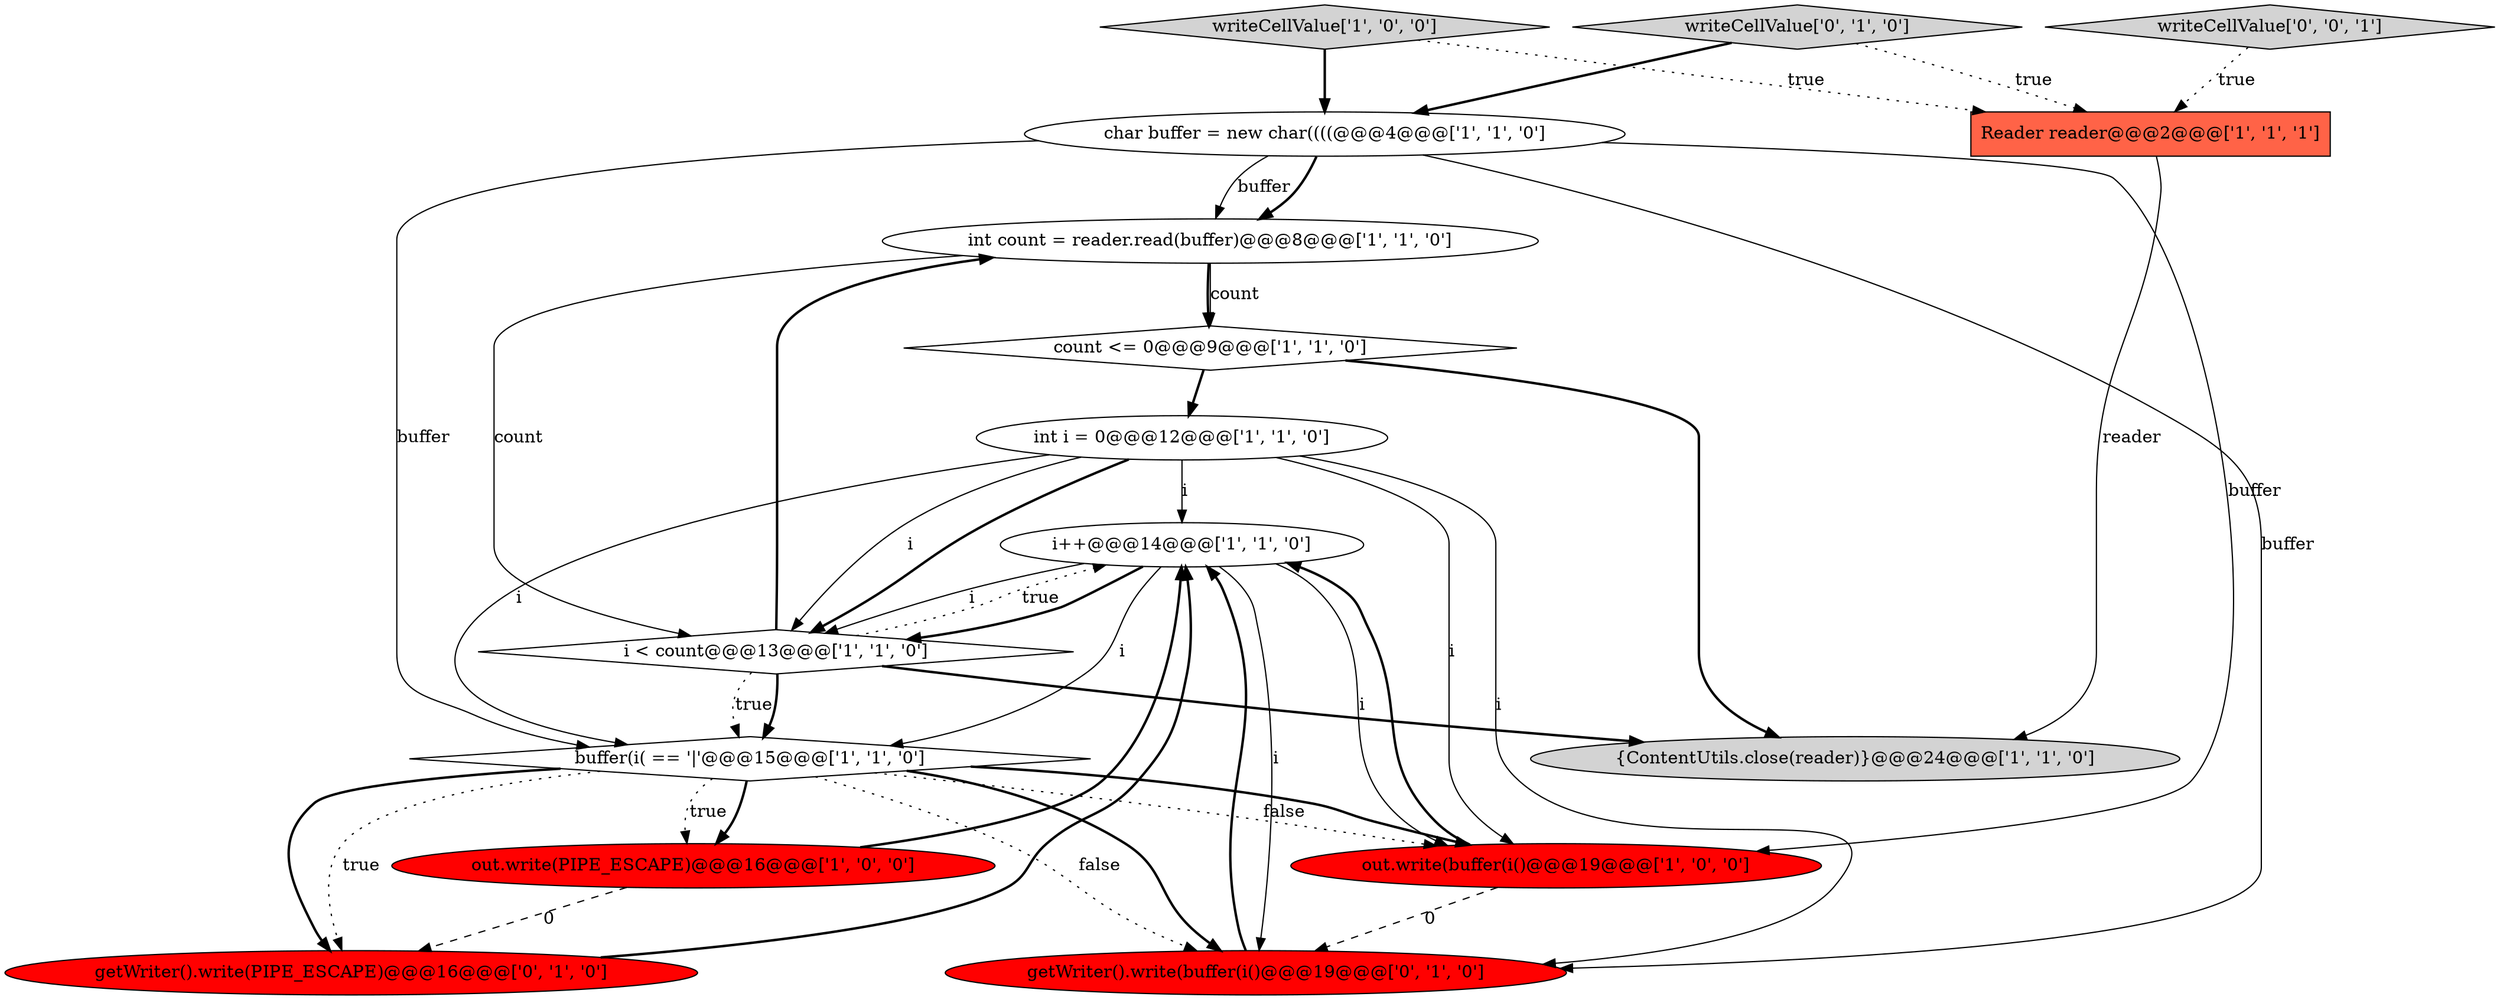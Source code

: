 digraph {
9 [style = filled, label = "writeCellValue['1', '0', '0']", fillcolor = lightgray, shape = diamond image = "AAA0AAABBB1BBB"];
5 [style = filled, label = "i++@@@14@@@['1', '1', '0']", fillcolor = white, shape = ellipse image = "AAA0AAABBB1BBB"];
2 [style = filled, label = "int i = 0@@@12@@@['1', '1', '0']", fillcolor = white, shape = ellipse image = "AAA0AAABBB1BBB"];
15 [style = filled, label = "writeCellValue['0', '0', '1']", fillcolor = lightgray, shape = diamond image = "AAA0AAABBB3BBB"];
8 [style = filled, label = "count <= 0@@@9@@@['1', '1', '0']", fillcolor = white, shape = diamond image = "AAA0AAABBB1BBB"];
6 [style = filled, label = "{ContentUtils.close(reader)}@@@24@@@['1', '1', '0']", fillcolor = lightgray, shape = ellipse image = "AAA0AAABBB1BBB"];
1 [style = filled, label = "Reader reader@@@2@@@['1', '1', '1']", fillcolor = tomato, shape = box image = "AAA0AAABBB1BBB"];
13 [style = filled, label = "getWriter().write(PIPE_ESCAPE)@@@16@@@['0', '1', '0']", fillcolor = red, shape = ellipse image = "AAA1AAABBB2BBB"];
14 [style = filled, label = "writeCellValue['0', '1', '0']", fillcolor = lightgray, shape = diamond image = "AAA0AAABBB2BBB"];
3 [style = filled, label = "int count = reader.read(buffer)@@@8@@@['1', '1', '0']", fillcolor = white, shape = ellipse image = "AAA0AAABBB1BBB"];
11 [style = filled, label = "out.write(buffer(i()@@@19@@@['1', '0', '0']", fillcolor = red, shape = ellipse image = "AAA1AAABBB1BBB"];
12 [style = filled, label = "getWriter().write(buffer(i()@@@19@@@['0', '1', '0']", fillcolor = red, shape = ellipse image = "AAA1AAABBB2BBB"];
7 [style = filled, label = "char buffer = new char((((@@@4@@@['1', '1', '0']", fillcolor = white, shape = ellipse image = "AAA0AAABBB1BBB"];
4 [style = filled, label = "out.write(PIPE_ESCAPE)@@@16@@@['1', '0', '0']", fillcolor = red, shape = ellipse image = "AAA1AAABBB1BBB"];
0 [style = filled, label = "i < count@@@13@@@['1', '1', '0']", fillcolor = white, shape = diamond image = "AAA0AAABBB1BBB"];
10 [style = filled, label = "buffer(i( == '|'@@@15@@@['1', '1', '0']", fillcolor = white, shape = diamond image = "AAA0AAABBB1BBB"];
0->3 [style = bold, label=""];
0->5 [style = dotted, label="true"];
1->6 [style = solid, label="reader"];
12->5 [style = bold, label=""];
0->10 [style = dotted, label="true"];
0->6 [style = bold, label=""];
7->3 [style = solid, label="buffer"];
8->6 [style = bold, label=""];
5->11 [style = solid, label="i"];
7->10 [style = solid, label="buffer"];
2->10 [style = solid, label="i"];
11->12 [style = dashed, label="0"];
9->7 [style = bold, label=""];
7->12 [style = solid, label="buffer"];
7->11 [style = solid, label="buffer"];
7->3 [style = bold, label=""];
14->7 [style = bold, label=""];
10->12 [style = dotted, label="false"];
11->5 [style = bold, label=""];
0->10 [style = bold, label=""];
2->0 [style = bold, label=""];
3->8 [style = solid, label="count"];
3->0 [style = solid, label="count"];
2->11 [style = solid, label="i"];
10->11 [style = dotted, label="false"];
8->2 [style = bold, label=""];
5->0 [style = bold, label=""];
10->13 [style = bold, label=""];
10->13 [style = dotted, label="true"];
10->12 [style = bold, label=""];
15->1 [style = dotted, label="true"];
3->8 [style = bold, label=""];
2->12 [style = solid, label="i"];
9->1 [style = dotted, label="true"];
5->0 [style = solid, label="i"];
2->0 [style = solid, label="i"];
10->4 [style = bold, label=""];
13->5 [style = bold, label=""];
14->1 [style = dotted, label="true"];
10->4 [style = dotted, label="true"];
4->13 [style = dashed, label="0"];
5->10 [style = solid, label="i"];
5->12 [style = solid, label="i"];
4->5 [style = bold, label=""];
2->5 [style = solid, label="i"];
10->11 [style = bold, label=""];
}
